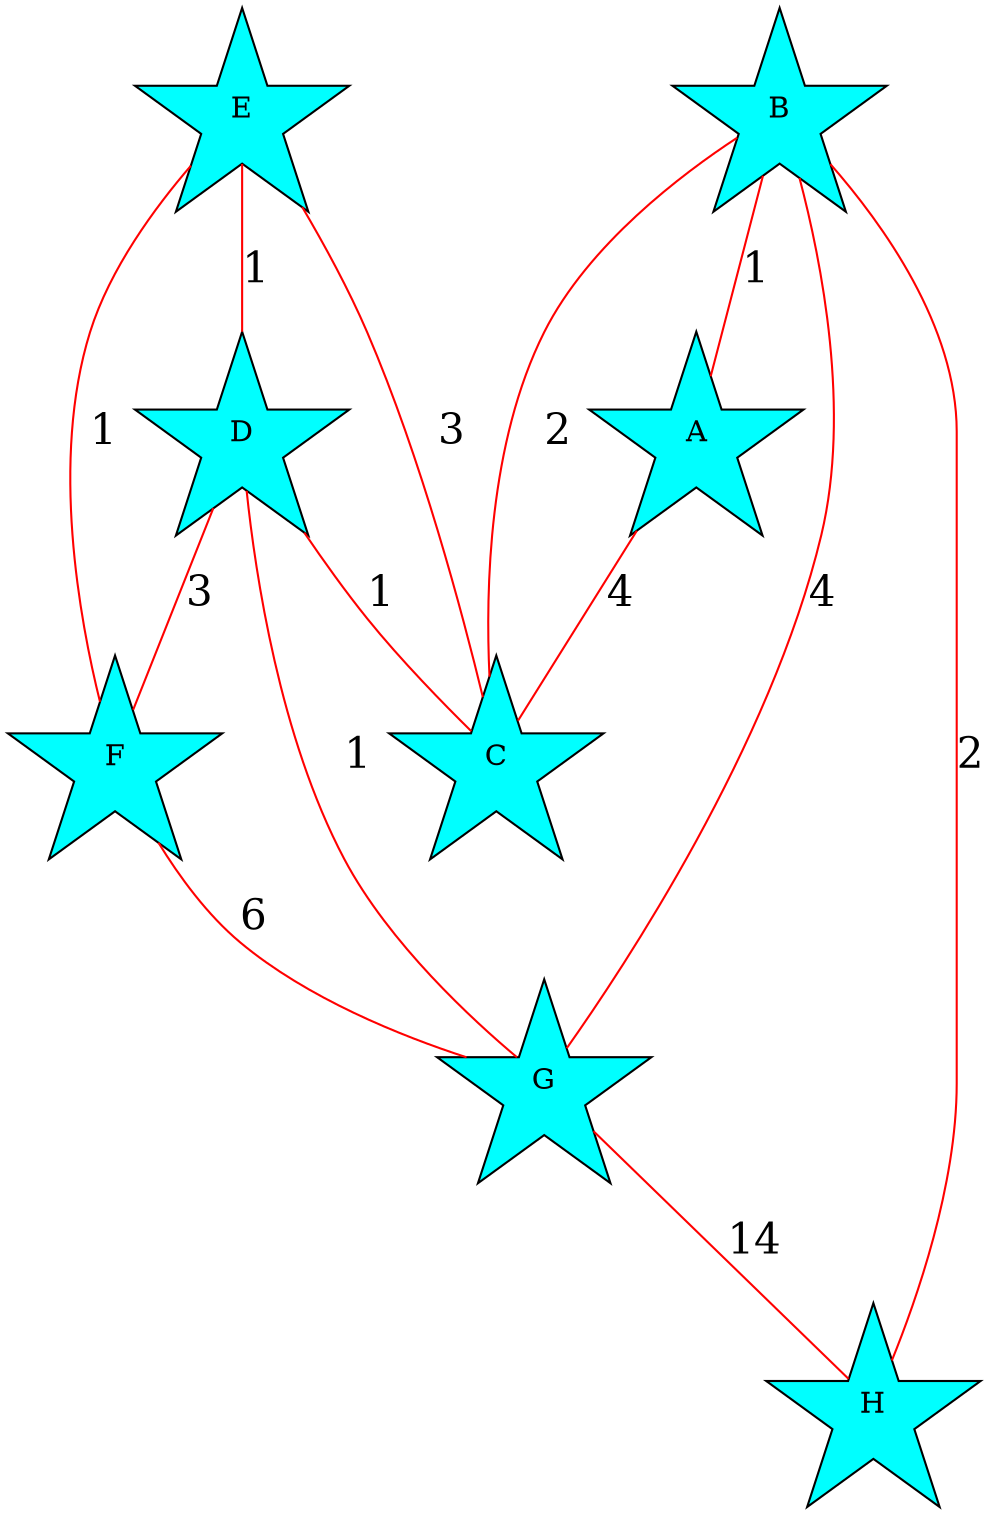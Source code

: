graph {
node [shape="star" style="filled" fillcolor="aqua"];
edge [fontsize="20pt" color="red"];

B--A [label="1"];
D--G [label="1"];
D--C [label="1"];
E--D [label="1"];
E--F [label="1"];
B--C [label="2"];
B--H [label="2"];
E--C [label="3"];
D--F [label="3"];
B--G [label="4"];
A--C [label="4"];
F--G [label="6"];
G--H [label="14"];
}